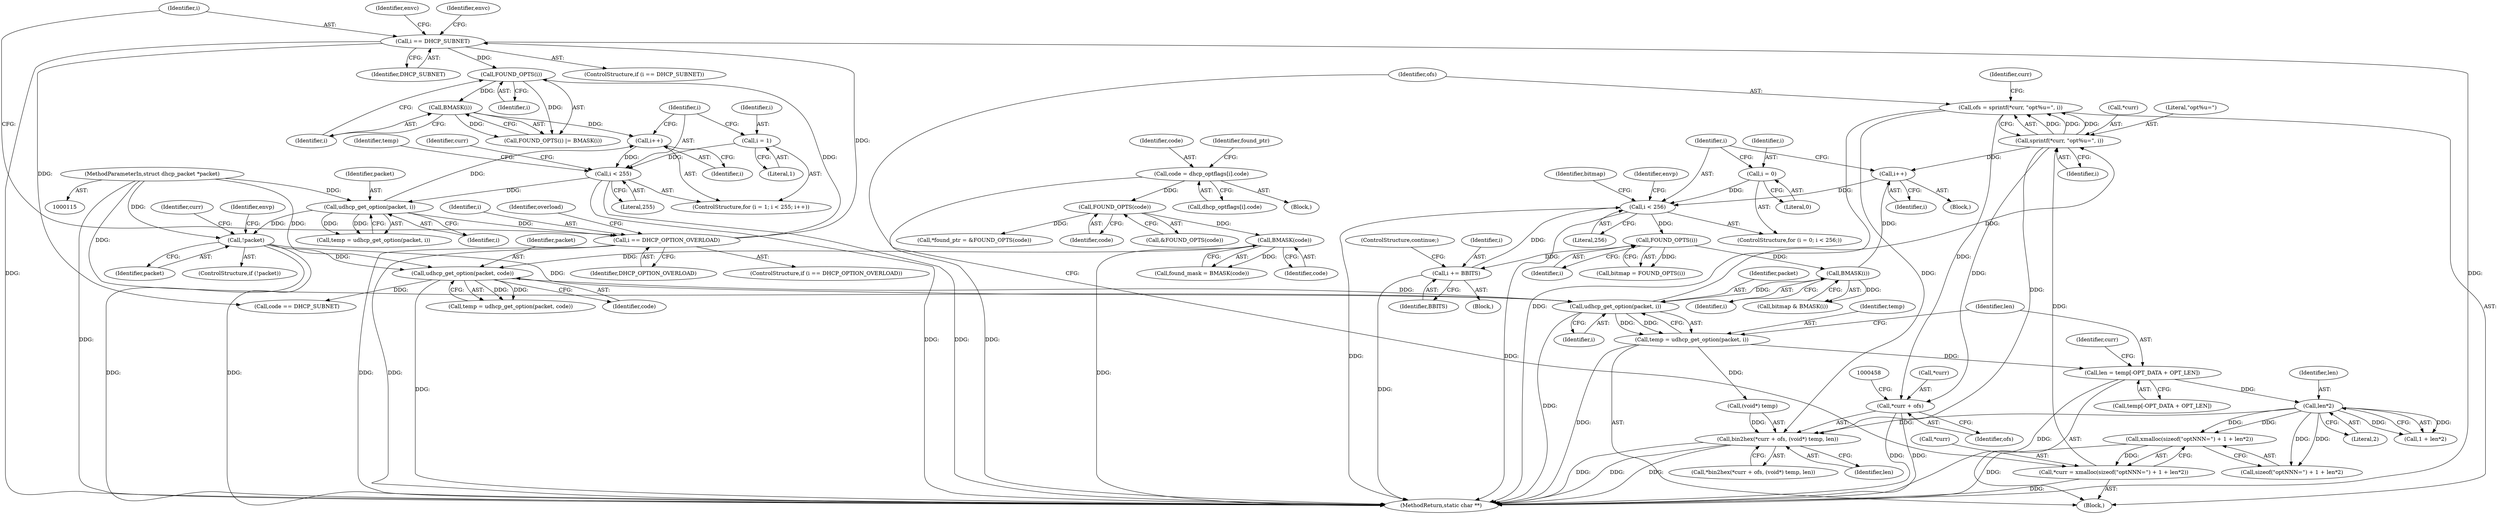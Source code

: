 digraph "0_busybox_74d9f1ba37010face4bd1449df4d60dd84450b06_0@API" {
"1000443" [label="(Call,ofs = sprintf(*curr, \"opt%u=\", i))"];
"1000445" [label="(Call,sprintf(*curr, \"opt%u=\", i))"];
"1000431" [label="(Call,*curr = xmalloc(sizeof(\"optNNN=\") + 1 + len*2))"];
"1000434" [label="(Call,xmalloc(sizeof(\"optNNN=\") + 1 + len*2))"];
"1000440" [label="(Call,len*2)"];
"1000423" [label="(Call,len = temp[-OPT_DATA + OPT_LEN])"];
"1000418" [label="(Call,temp = udhcp_get_option(packet, i))"];
"1000420" [label="(Call,udhcp_get_option(packet, i))"];
"1000343" [label="(Call,udhcp_get_option(packet, code))"];
"1000204" [label="(Call,!packet)"];
"1000152" [label="(Call,udhcp_get_option(packet, i))"];
"1000116" [label="(MethodParameterIn,struct dhcp_packet *packet)"];
"1000144" [label="(Call,i < 255)"];
"1000141" [label="(Call,i = 1)"];
"1000147" [label="(Call,i++)"];
"1000178" [label="(Call,BMASK(i))"];
"1000176" [label="(Call,FOUND_OPTS(i))"];
"1000168" [label="(Call,i == DHCP_SUBNET)"];
"1000159" [label="(Call,i == DHCP_OPTION_OVERLOAD)"];
"1000328" [label="(Call,BMASK(code))"];
"1000323" [label="(Call,FOUND_OPTS(code))"];
"1000312" [label="(Call,code = dhcp_optflags[i].code)"];
"1000413" [label="(Call,BMASK(i))"];
"1000400" [label="(Call,FOUND_OPTS(i))"];
"1000393" [label="(Call,i < 256)"];
"1000390" [label="(Call,i = 0)"];
"1000406" [label="(Call,i += BBITS)"];
"1000466" [label="(Call,i++)"];
"1000452" [label="(Call,bin2hex(*curr + ofs, (void*) temp, len))"];
"1000453" [label="(Call,*curr + ofs)"];
"1000321" [label="(Identifier,found_ptr)"];
"1000312" [label="(Call,code = dhcp_optflags[i].code)"];
"1000116" [label="(MethodParameterIn,struct dhcp_packet *packet)"];
"1000421" [label="(Identifier,packet)"];
"1000393" [label="(Call,i < 256)"];
"1000425" [label="(Call,temp[-OPT_DATA + OPT_LEN])"];
"1000205" [label="(Identifier,packet)"];
"1000454" [label="(Call,*curr)"];
"1000443" [label="(Call,ofs = sprintf(*curr, \"opt%u=\", i))"];
"1000310" [label="(Block,)"];
"1000446" [label="(Call,*curr)"];
"1000445" [label="(Call,sprintf(*curr, \"opt%u=\", i))"];
"1000341" [label="(Call,temp = udhcp_get_option(packet, code))"];
"1000432" [label="(Call,*curr)"];
"1000440" [label="(Call,len*2)"];
"1000140" [label="(ControlStructure,for (i = 1; i < 255; i++))"];
"1000328" [label="(Call,BMASK(code))"];
"1000172" [label="(Identifier,envc)"];
"1000435" [label="(Call,sizeof(\"optNNN=\") + 1 + len*2)"];
"1000143" [label="(Literal,1)"];
"1000413" [label="(Call,BMASK(i))"];
"1000407" [label="(Identifier,i)"];
"1000406" [label="(Call,i += BBITS)"];
"1000431" [label="(Call,*curr = xmalloc(sizeof(\"optNNN=\") + 1 + len*2))"];
"1000391" [label="(Identifier,i)"];
"1000314" [label="(Call,dhcp_optflags[i].code)"];
"1000390" [label="(Call,i = 0)"];
"1000448" [label="(Literal,\"opt%u=\")"];
"1000457" [label="(Call,(void*) temp)"];
"1000415" [label="(Block,)"];
"1000323" [label="(Call,FOUND_OPTS(code))"];
"1000151" [label="(Identifier,temp)"];
"1000419" [label="(Identifier,temp)"];
"1000320" [label="(Call,*found_ptr = &FOUND_OPTS(code))"];
"1000343" [label="(Call,udhcp_get_option(packet, code))"];
"1000324" [label="(Identifier,code)"];
"1000181" [label="(Identifier,curr)"];
"1000322" [label="(Call,&FOUND_OPTS(code))"];
"1000204" [label="(Call,!packet)"];
"1000361" [label="(Call,code == DHCP_SUBNET)"];
"1000395" [label="(Literal,256)"];
"1000163" [label="(Identifier,overload)"];
"1000455" [label="(Identifier,curr)"];
"1000394" [label="(Identifier,i)"];
"1000453" [label="(Call,*curr + ofs)"];
"1000147" [label="(Call,i++)"];
"1000177" [label="(Identifier,i)"];
"1000399" [label="(Identifier,bitmap)"];
"1000401" [label="(Identifier,i)"];
"1000168" [label="(Call,i == DHCP_SUBNET)"];
"1000452" [label="(Call,bin2hex(*curr + ofs, (void*) temp, len))"];
"1000423" [label="(Call,len = temp[-OPT_DATA + OPT_LEN])"];
"1000411" [label="(Call,bitmap & BMASK(i))"];
"1000444" [label="(Identifier,ofs)"];
"1000398" [label="(Call,bitmap = FOUND_OPTS(i))"];
"1000170" [label="(Identifier,DHCP_SUBNET)"];
"1000466" [label="(Call,i++)"];
"1000174" [label="(Identifier,envc)"];
"1000400" [label="(Call,FOUND_OPTS(i))"];
"1000158" [label="(ControlStructure,if (i == DHCP_OPTION_OVERLOAD))"];
"1000144" [label="(Call,i < 255)"];
"1000449" [label="(Identifier,i)"];
"1000178" [label="(Call,BMASK(i))"];
"1000389" [label="(ControlStructure,for (i = 0; i < 256;))"];
"1000142" [label="(Identifier,i)"];
"1000329" [label="(Identifier,code)"];
"1000169" [label="(Identifier,i)"];
"1000470" [label="(MethodReturn,static char **)"];
"1000451" [label="(Call,*bin2hex(*curr + ofs, (void*) temp, len))"];
"1000408" [label="(Identifier,BBITS)"];
"1000176" [label="(Call,FOUND_OPTS(i))"];
"1000203" [label="(ControlStructure,if (!packet))"];
"1000210" [label="(Identifier,curr)"];
"1000396" [label="(Block,)"];
"1000469" [label="(Identifier,envp)"];
"1000460" [label="(Identifier,len)"];
"1000161" [label="(Identifier,DHCP_OPTION_OVERLOAD)"];
"1000150" [label="(Call,temp = udhcp_get_option(packet, i))"];
"1000167" [label="(ControlStructure,if (i == DHCP_SUBNET))"];
"1000145" [label="(Identifier,i)"];
"1000433" [label="(Identifier,curr)"];
"1000153" [label="(Identifier,packet)"];
"1000313" [label="(Identifier,code)"];
"1000442" [label="(Literal,2)"];
"1000467" [label="(Identifier,i)"];
"1000414" [label="(Identifier,i)"];
"1000326" [label="(Call,found_mask = BMASK(code))"];
"1000438" [label="(Call,1 + len*2)"];
"1000441" [label="(Identifier,len)"];
"1000148" [label="(Identifier,i)"];
"1000422" [label="(Identifier,i)"];
"1000159" [label="(Call,i == DHCP_OPTION_OVERLOAD)"];
"1000345" [label="(Identifier,code)"];
"1000207" [label="(Identifier,envp)"];
"1000344" [label="(Identifier,packet)"];
"1000420" [label="(Call,udhcp_get_option(packet, i))"];
"1000456" [label="(Identifier,ofs)"];
"1000152" [label="(Call,udhcp_get_option(packet, i))"];
"1000418" [label="(Call,temp = udhcp_get_option(packet, i))"];
"1000409" [label="(ControlStructure,continue;)"];
"1000405" [label="(Block,)"];
"1000141" [label="(Call,i = 1)"];
"1000392" [label="(Literal,0)"];
"1000179" [label="(Identifier,i)"];
"1000424" [label="(Identifier,len)"];
"1000160" [label="(Identifier,i)"];
"1000175" [label="(Call,FOUND_OPTS(i) |= BMASK(i))"];
"1000146" [label="(Literal,255)"];
"1000434" [label="(Call,xmalloc(sizeof(\"optNNN=\") + 1 + len*2))"];
"1000154" [label="(Identifier,i)"];
"1000443" -> "1000415"  [label="AST: "];
"1000443" -> "1000445"  [label="CFG: "];
"1000444" -> "1000443"  [label="AST: "];
"1000445" -> "1000443"  [label="AST: "];
"1000455" -> "1000443"  [label="CFG: "];
"1000443" -> "1000470"  [label="DDG: "];
"1000445" -> "1000443"  [label="DDG: "];
"1000445" -> "1000443"  [label="DDG: "];
"1000445" -> "1000443"  [label="DDG: "];
"1000443" -> "1000452"  [label="DDG: "];
"1000443" -> "1000453"  [label="DDG: "];
"1000445" -> "1000449"  [label="CFG: "];
"1000446" -> "1000445"  [label="AST: "];
"1000448" -> "1000445"  [label="AST: "];
"1000449" -> "1000445"  [label="AST: "];
"1000431" -> "1000445"  [label="DDG: "];
"1000420" -> "1000445"  [label="DDG: "];
"1000445" -> "1000452"  [label="DDG: "];
"1000445" -> "1000453"  [label="DDG: "];
"1000445" -> "1000466"  [label="DDG: "];
"1000431" -> "1000415"  [label="AST: "];
"1000431" -> "1000434"  [label="CFG: "];
"1000432" -> "1000431"  [label="AST: "];
"1000434" -> "1000431"  [label="AST: "];
"1000444" -> "1000431"  [label="CFG: "];
"1000431" -> "1000470"  [label="DDG: "];
"1000434" -> "1000431"  [label="DDG: "];
"1000434" -> "1000435"  [label="CFG: "];
"1000435" -> "1000434"  [label="AST: "];
"1000434" -> "1000470"  [label="DDG: "];
"1000440" -> "1000434"  [label="DDG: "];
"1000440" -> "1000434"  [label="DDG: "];
"1000440" -> "1000438"  [label="AST: "];
"1000440" -> "1000442"  [label="CFG: "];
"1000441" -> "1000440"  [label="AST: "];
"1000442" -> "1000440"  [label="AST: "];
"1000438" -> "1000440"  [label="CFG: "];
"1000440" -> "1000435"  [label="DDG: "];
"1000440" -> "1000435"  [label="DDG: "];
"1000440" -> "1000438"  [label="DDG: "];
"1000440" -> "1000438"  [label="DDG: "];
"1000423" -> "1000440"  [label="DDG: "];
"1000440" -> "1000452"  [label="DDG: "];
"1000423" -> "1000415"  [label="AST: "];
"1000423" -> "1000425"  [label="CFG: "];
"1000424" -> "1000423"  [label="AST: "];
"1000425" -> "1000423"  [label="AST: "];
"1000433" -> "1000423"  [label="CFG: "];
"1000423" -> "1000470"  [label="DDG: "];
"1000418" -> "1000423"  [label="DDG: "];
"1000418" -> "1000415"  [label="AST: "];
"1000418" -> "1000420"  [label="CFG: "];
"1000419" -> "1000418"  [label="AST: "];
"1000420" -> "1000418"  [label="AST: "];
"1000424" -> "1000418"  [label="CFG: "];
"1000418" -> "1000470"  [label="DDG: "];
"1000420" -> "1000418"  [label="DDG: "];
"1000420" -> "1000418"  [label="DDG: "];
"1000418" -> "1000457"  [label="DDG: "];
"1000420" -> "1000422"  [label="CFG: "];
"1000421" -> "1000420"  [label="AST: "];
"1000422" -> "1000420"  [label="AST: "];
"1000420" -> "1000470"  [label="DDG: "];
"1000343" -> "1000420"  [label="DDG: "];
"1000204" -> "1000420"  [label="DDG: "];
"1000116" -> "1000420"  [label="DDG: "];
"1000413" -> "1000420"  [label="DDG: "];
"1000343" -> "1000341"  [label="AST: "];
"1000343" -> "1000345"  [label="CFG: "];
"1000344" -> "1000343"  [label="AST: "];
"1000345" -> "1000343"  [label="AST: "];
"1000341" -> "1000343"  [label="CFG: "];
"1000343" -> "1000470"  [label="DDG: "];
"1000343" -> "1000341"  [label="DDG: "];
"1000343" -> "1000341"  [label="DDG: "];
"1000204" -> "1000343"  [label="DDG: "];
"1000116" -> "1000343"  [label="DDG: "];
"1000328" -> "1000343"  [label="DDG: "];
"1000343" -> "1000361"  [label="DDG: "];
"1000204" -> "1000203"  [label="AST: "];
"1000204" -> "1000205"  [label="CFG: "];
"1000205" -> "1000204"  [label="AST: "];
"1000207" -> "1000204"  [label="CFG: "];
"1000210" -> "1000204"  [label="CFG: "];
"1000204" -> "1000470"  [label="DDG: "];
"1000204" -> "1000470"  [label="DDG: "];
"1000152" -> "1000204"  [label="DDG: "];
"1000116" -> "1000204"  [label="DDG: "];
"1000152" -> "1000150"  [label="AST: "];
"1000152" -> "1000154"  [label="CFG: "];
"1000153" -> "1000152"  [label="AST: "];
"1000154" -> "1000152"  [label="AST: "];
"1000150" -> "1000152"  [label="CFG: "];
"1000152" -> "1000147"  [label="DDG: "];
"1000152" -> "1000150"  [label="DDG: "];
"1000152" -> "1000150"  [label="DDG: "];
"1000116" -> "1000152"  [label="DDG: "];
"1000144" -> "1000152"  [label="DDG: "];
"1000152" -> "1000159"  [label="DDG: "];
"1000116" -> "1000115"  [label="AST: "];
"1000116" -> "1000470"  [label="DDG: "];
"1000144" -> "1000140"  [label="AST: "];
"1000144" -> "1000146"  [label="CFG: "];
"1000145" -> "1000144"  [label="AST: "];
"1000146" -> "1000144"  [label="AST: "];
"1000151" -> "1000144"  [label="CFG: "];
"1000181" -> "1000144"  [label="CFG: "];
"1000144" -> "1000470"  [label="DDG: "];
"1000144" -> "1000470"  [label="DDG: "];
"1000141" -> "1000144"  [label="DDG: "];
"1000147" -> "1000144"  [label="DDG: "];
"1000141" -> "1000140"  [label="AST: "];
"1000141" -> "1000143"  [label="CFG: "];
"1000142" -> "1000141"  [label="AST: "];
"1000143" -> "1000141"  [label="AST: "];
"1000145" -> "1000141"  [label="CFG: "];
"1000147" -> "1000140"  [label="AST: "];
"1000147" -> "1000148"  [label="CFG: "];
"1000148" -> "1000147"  [label="AST: "];
"1000145" -> "1000147"  [label="CFG: "];
"1000178" -> "1000147"  [label="DDG: "];
"1000178" -> "1000175"  [label="AST: "];
"1000178" -> "1000179"  [label="CFG: "];
"1000179" -> "1000178"  [label="AST: "];
"1000175" -> "1000178"  [label="CFG: "];
"1000178" -> "1000175"  [label="DDG: "];
"1000176" -> "1000178"  [label="DDG: "];
"1000176" -> "1000175"  [label="AST: "];
"1000176" -> "1000177"  [label="CFG: "];
"1000177" -> "1000176"  [label="AST: "];
"1000179" -> "1000176"  [label="CFG: "];
"1000176" -> "1000175"  [label="DDG: "];
"1000168" -> "1000176"  [label="DDG: "];
"1000159" -> "1000176"  [label="DDG: "];
"1000168" -> "1000167"  [label="AST: "];
"1000168" -> "1000170"  [label="CFG: "];
"1000169" -> "1000168"  [label="AST: "];
"1000170" -> "1000168"  [label="AST: "];
"1000172" -> "1000168"  [label="CFG: "];
"1000174" -> "1000168"  [label="CFG: "];
"1000168" -> "1000470"  [label="DDG: "];
"1000168" -> "1000470"  [label="DDG: "];
"1000159" -> "1000168"  [label="DDG: "];
"1000168" -> "1000361"  [label="DDG: "];
"1000159" -> "1000158"  [label="AST: "];
"1000159" -> "1000161"  [label="CFG: "];
"1000160" -> "1000159"  [label="AST: "];
"1000161" -> "1000159"  [label="AST: "];
"1000163" -> "1000159"  [label="CFG: "];
"1000169" -> "1000159"  [label="CFG: "];
"1000159" -> "1000470"  [label="DDG: "];
"1000159" -> "1000470"  [label="DDG: "];
"1000328" -> "1000326"  [label="AST: "];
"1000328" -> "1000329"  [label="CFG: "];
"1000329" -> "1000328"  [label="AST: "];
"1000326" -> "1000328"  [label="CFG: "];
"1000328" -> "1000470"  [label="DDG: "];
"1000328" -> "1000326"  [label="DDG: "];
"1000323" -> "1000328"  [label="DDG: "];
"1000323" -> "1000322"  [label="AST: "];
"1000323" -> "1000324"  [label="CFG: "];
"1000324" -> "1000323"  [label="AST: "];
"1000322" -> "1000323"  [label="CFG: "];
"1000323" -> "1000320"  [label="DDG: "];
"1000312" -> "1000323"  [label="DDG: "];
"1000312" -> "1000310"  [label="AST: "];
"1000312" -> "1000314"  [label="CFG: "];
"1000313" -> "1000312"  [label="AST: "];
"1000314" -> "1000312"  [label="AST: "];
"1000321" -> "1000312"  [label="CFG: "];
"1000312" -> "1000470"  [label="DDG: "];
"1000413" -> "1000411"  [label="AST: "];
"1000413" -> "1000414"  [label="CFG: "];
"1000414" -> "1000413"  [label="AST: "];
"1000411" -> "1000413"  [label="CFG: "];
"1000413" -> "1000411"  [label="DDG: "];
"1000400" -> "1000413"  [label="DDG: "];
"1000413" -> "1000466"  [label="DDG: "];
"1000400" -> "1000398"  [label="AST: "];
"1000400" -> "1000401"  [label="CFG: "];
"1000401" -> "1000400"  [label="AST: "];
"1000398" -> "1000400"  [label="CFG: "];
"1000400" -> "1000398"  [label="DDG: "];
"1000393" -> "1000400"  [label="DDG: "];
"1000400" -> "1000406"  [label="DDG: "];
"1000393" -> "1000389"  [label="AST: "];
"1000393" -> "1000395"  [label="CFG: "];
"1000394" -> "1000393"  [label="AST: "];
"1000395" -> "1000393"  [label="AST: "];
"1000399" -> "1000393"  [label="CFG: "];
"1000469" -> "1000393"  [label="CFG: "];
"1000393" -> "1000470"  [label="DDG: "];
"1000393" -> "1000470"  [label="DDG: "];
"1000390" -> "1000393"  [label="DDG: "];
"1000406" -> "1000393"  [label="DDG: "];
"1000466" -> "1000393"  [label="DDG: "];
"1000390" -> "1000389"  [label="AST: "];
"1000390" -> "1000392"  [label="CFG: "];
"1000391" -> "1000390"  [label="AST: "];
"1000392" -> "1000390"  [label="AST: "];
"1000394" -> "1000390"  [label="CFG: "];
"1000406" -> "1000405"  [label="AST: "];
"1000406" -> "1000408"  [label="CFG: "];
"1000407" -> "1000406"  [label="AST: "];
"1000408" -> "1000406"  [label="AST: "];
"1000409" -> "1000406"  [label="CFG: "];
"1000406" -> "1000470"  [label="DDG: "];
"1000466" -> "1000396"  [label="AST: "];
"1000466" -> "1000467"  [label="CFG: "];
"1000467" -> "1000466"  [label="AST: "];
"1000394" -> "1000466"  [label="CFG: "];
"1000452" -> "1000451"  [label="AST: "];
"1000452" -> "1000460"  [label="CFG: "];
"1000453" -> "1000452"  [label="AST: "];
"1000457" -> "1000452"  [label="AST: "];
"1000460" -> "1000452"  [label="AST: "];
"1000451" -> "1000452"  [label="CFG: "];
"1000452" -> "1000470"  [label="DDG: "];
"1000452" -> "1000470"  [label="DDG: "];
"1000452" -> "1000470"  [label="DDG: "];
"1000457" -> "1000452"  [label="DDG: "];
"1000453" -> "1000456"  [label="CFG: "];
"1000454" -> "1000453"  [label="AST: "];
"1000456" -> "1000453"  [label="AST: "];
"1000458" -> "1000453"  [label="CFG: "];
"1000453" -> "1000470"  [label="DDG: "];
"1000453" -> "1000470"  [label="DDG: "];
}

